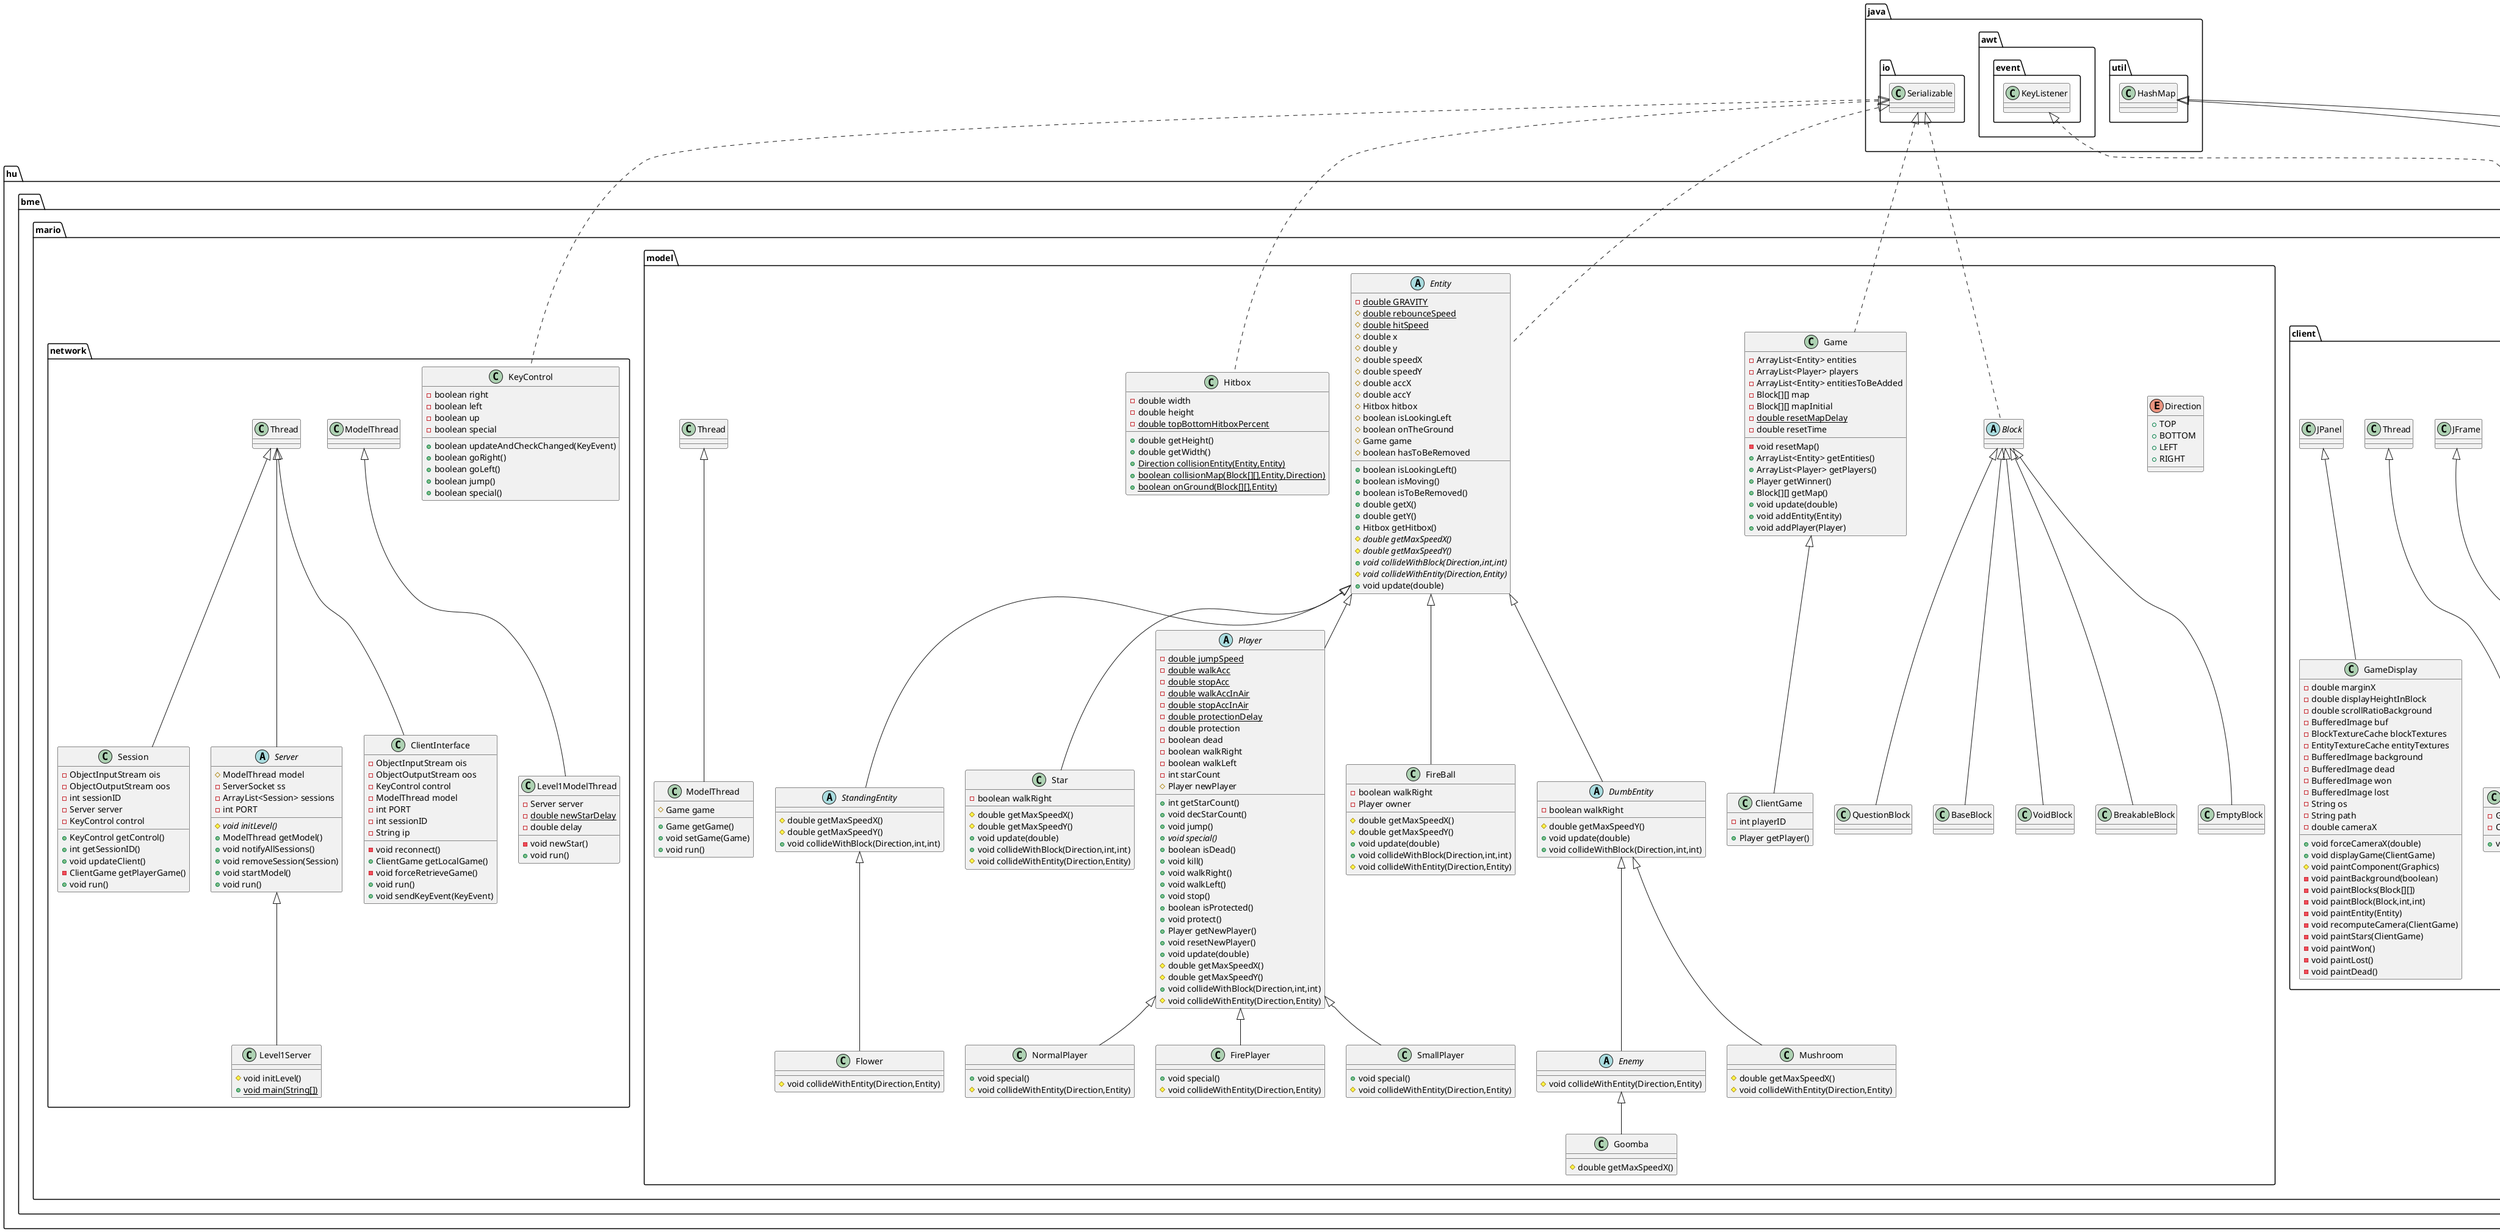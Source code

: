 @startuml
class hu.bme.mario.client.GameFrame {
- GameDisplay display
- DisplayUpdateThread displayUpdateThread
+ {static} void main(String[])
}
enum hu.bme.mario.model.Direction {
+  TOP
+  BOTTOM
+  LEFT
+  RIGHT
}
abstract class hu.bme.mario.model.Enemy {
# void collideWithEntity(Direction,Entity)
}
abstract class hu.bme.mario.model.StandingEntity {
# double getMaxSpeedX()
# double getMaxSpeedY()
+ void collideWithBlock(Direction,int,int)
}
class hu.bme.mario.model.NormalPlayer {
+ void special()
# void collideWithEntity(Direction,Entity)
}
class hu.bme.mario.model.Mushroom {
# double getMaxSpeedX()
# void collideWithEntity(Direction,Entity)
}
class hu.bme.mario.model.ModelThread {
# Game game
+ Game getGame()
+ void setGame(Game)
+ void run()
}
class hu.bme.mario.network.Level1ModelThread {
- Server server
- {static} double newStarDelay
- double delay
- void newStar()
+ void run()
}
class hu.bme.mario.model.Goomba {
# double getMaxSpeedX()
}
class hu.bme.mario.model.QuestionBlock {
}
class hu.bme.mario.network.Level1Server {
# void initLevel()
+ {static} void main(String[])
}
class hu.bme.mario.client.DisplayUpdateThread {
- GameDisplay display
- ClientInterface clientInt
+ void run()
}
class hu.bme.mario.network.Session {
- ObjectInputStream ois
- ObjectOutputStream oos
- int sessionID
- Server server
- KeyControl control
+ KeyControl getControl()
+ int getSessionID()
+ void updateClient()
- ClientGame getPlayerGame()
+ void run()
}
class hu.bme.mario.model.FirePlayer {
+ void special()
# void collideWithEntity(Direction,Entity)
}
interface hu.bme.mario.client.Texture {
+ Image getTexture()
}
abstract class hu.bme.mario.network.Server {
# ModelThread model
- ServerSocket ss
- ArrayList<Session> sessions
- int PORT
# {abstract}void initLevel()
+ ModelThread getModel()
+ void notifyAllSessions()
+ void removeSession(Session)
+ void startModel()
+ void run()
}
class hu.bme.mario.model.SmallPlayer {
+ void special()
# void collideWithEntity(Direction,Entity)
}
class hu.bme.mario.model.BaseBlock {
}
class hu.bme.mario.model.VoidBlock {
}
class hu.bme.mario.model.Star {
- boolean walkRight
# double getMaxSpeedX()
# double getMaxSpeedY()
+ void update(double)
+ void collideWithBlock(Direction,int,int)
# void collideWithEntity(Direction,Entity)
}
abstract class hu.bme.mario.model.Player {
- {static} double jumpSpeed
- {static} double walkAcc
- {static} double stopAcc
- {static} double walkAccInAir
- {static} double stopAccInAir
- {static} double protectionDelay
- double protection
- boolean dead
- boolean walkRight
- boolean walkLeft
- int starCount
# Player newPlayer
+ int getStarCount()
+ void decStarCount()
+ void jump()
+ {abstract}void special()
+ boolean isDead()
+ void kill()
+ void walkRight()
+ void walkLeft()
+ void stop()
+ boolean isProtected()
+ void protect()
+ Player getNewPlayer()
+ void resetNewPlayer()
+ void update(double)
# double getMaxSpeedX()
# double getMaxSpeedY()
+ void collideWithBlock(Direction,int,int)
# void collideWithEntity(Direction,Entity)
}
class hu.bme.mario.model.BreakableBlock {
}
class hu.bme.mario.client.UnanimatedTexture {
- Image texture
- double cycleTime
+ Image getTexture()
}
class hu.bme.mario.model.FireBall {
- boolean walkRight
- Player owner
# double getMaxSpeedX()
# double getMaxSpeedY()
+ void update(double)
+ void collideWithBlock(Direction,int,int)
# void collideWithEntity(Direction,Entity)
}
class hu.bme.mario.model.Flower {
# void collideWithEntity(Direction,Entity)
}
class hu.bme.mario.client.GameDisplay {
- double marginX
- double displayHeightInBlock
- double scrollRatioBackground
- BufferedImage buf
- BlockTextureCache blockTextures
- EntityTextureCache entityTextures
- BufferedImage background
- BufferedImage dead
- BufferedImage won
- BufferedImage lost
- String os
- String path
- double cameraX
+ void forceCameraX(double)
+ void displayGame(ClientGame)
# void paintComponent(Graphics)
- void paintBackground(boolean)
- void paintBlocks(Block[][])
- void paintBlock(Block,int,int)
- void paintEntity(Entity)
- void recomputeCamera(ClientGame)
- void paintStars(ClientGame)
- void paintWon()
- void paintLost()
- void paintDead()
}
abstract class hu.bme.mario.model.Block {
}
abstract class hu.bme.mario.model.DumbEntity {
- boolean walkRight
# double getMaxSpeedY()
+ void update(double)
+ void collideWithBlock(Direction,int,int)
}
class hu.bme.mario.client.EntityTexture {
- Texture standing
- Texture moving
- double width
- double height
- int spriteOffsetX
- int spriteOffsetY
+ Image getMovingTexture()
+ Image getStandingTexture()
+ double getWidth()
+ double getHeight()
+ int getSpriteOffsetX()
+ int getSpriteOffsetY()
}
class hu.bme.mario.network.ClientInterface {
- ObjectInputStream ois
- ObjectOutputStream oos
- KeyControl control
- ModelThread model
- int PORT
- int sessionID
- String ip
- void reconnect()
+ ClientGame getLocalGame()
- void forceRetrieveGame()
+ void run()
+ void sendKeyEvent(KeyEvent)
}
class hu.bme.mario.model.Game {
- ArrayList<Entity> entities
- ArrayList<Player> players
- ArrayList<Entity> entitiesToBeAdded
- Block[][] map
- Block[][] mapInitial
- {static} double resetMapDelay
- double resetTime
- void resetMap()
+ ArrayList<Entity> getEntities()
+ ArrayList<Player> getPlayers()
+ Player getWinner()
+ Block[][] getMap()
+ void update(double)
+ void addEntity(Entity)
+ void addPlayer(Player)
}
abstract class hu.bme.mario.model.Entity {
- {static} double GRAVITY
# {static} double rebounceSpeed
# {static} double hitSpeed
# double x
# double y
# double speedX
# double speedY
# double accX
# double accY
# Hitbox hitbox
# boolean isLookingLeft
# boolean onTheGround
# Game game
# boolean hasToBeRemoved
+ boolean isLookingLeft()
+ boolean isMoving()
+ boolean isToBeRemoved()
+ double getX()
+ double getY()
+ Hitbox getHitbox()
# {abstract}double getMaxSpeedX()
# {abstract}double getMaxSpeedY()
+ {abstract}void collideWithBlock(Direction,int,int)
# {abstract}void collideWithEntity(Direction,Entity)
+ void update(double)
}
class hu.bme.mario.network.KeyControl {
- boolean right
- boolean left
- boolean up
- boolean special
+ boolean updateAndCheckChanged(KeyEvent)
+ boolean goRight()
+ boolean goLeft()
+ boolean jump()
+ boolean special()
}
class hu.bme.mario.model.EmptyBlock {
}
class hu.bme.mario.model.ClientGame {
- int playerID
+ Player getPlayer()
}
class hu.bme.mario.client.EntityTextureCache {
+ void loadTextures()
}
class hu.bme.mario.model.Hitbox {
- double width
- double height
- {static} double topBottomHitboxPercent
+ double getHeight()
+ double getWidth()
+ {static} Direction collisionEntity(Entity,Entity)
+ {static} boolean collisionMap(Block[][],Entity,Direction)
+ {static} boolean onGround(Block[][],Entity)
}
class hu.bme.mario.client.BlockTextureCache {
+ void loadTextures()
}
class hu.bme.mario.client.GameController {
~ ClientInterface networkInterface
+ void keyPressed(KeyEvent)
+ void keyReleased(KeyEvent)
+ void keyTyped(KeyEvent)
}
class hu.bme.mario.client.AnimatedTexture {
- Image[] frames
- double cycleTime
+ Image getTexture()
}


hu.bme.mario.client.JFrame <|-- hu.bme.mario.client.GameFrame
hu.bme.mario.model.DumbEntity <|-- hu.bme.mario.model.Enemy
hu.bme.mario.model.Entity <|-- hu.bme.mario.model.StandingEntity
hu.bme.mario.model.Player <|-- hu.bme.mario.model.NormalPlayer
hu.bme.mario.model.DumbEntity <|-- hu.bme.mario.model.Mushroom
hu.bme.mario.model.Thread <|-- hu.bme.mario.model.ModelThread
hu.bme.mario.network.ModelThread <|-- hu.bme.mario.network.Level1ModelThread
hu.bme.mario.model.Enemy <|-- hu.bme.mario.model.Goomba
hu.bme.mario.model.Block <|-- hu.bme.mario.model.QuestionBlock
hu.bme.mario.network.Server <|-- hu.bme.mario.network.Level1Server
hu.bme.mario.client.Thread <|-- hu.bme.mario.client.DisplayUpdateThread
hu.bme.mario.network.Thread <|-- hu.bme.mario.network.Session
hu.bme.mario.model.Player <|-- hu.bme.mario.model.FirePlayer
hu.bme.mario.network.Thread <|-- hu.bme.mario.network.Server
hu.bme.mario.model.Player <|-- hu.bme.mario.model.SmallPlayer
hu.bme.mario.model.Block <|-- hu.bme.mario.model.BaseBlock
hu.bme.mario.model.Block <|-- hu.bme.mario.model.VoidBlock
hu.bme.mario.model.Entity <|-- hu.bme.mario.model.Star
hu.bme.mario.model.Entity <|-- hu.bme.mario.model.Player
hu.bme.mario.model.Block <|-- hu.bme.mario.model.BreakableBlock
hu.bme.mario.client.Texture <|.. hu.bme.mario.client.UnanimatedTexture
hu.bme.mario.model.Entity <|-- hu.bme.mario.model.FireBall
hu.bme.mario.model.StandingEntity <|-- hu.bme.mario.model.Flower
hu.bme.mario.client.JPanel <|-- hu.bme.mario.client.GameDisplay
java.io.Serializable <|.. hu.bme.mario.model.Block
hu.bme.mario.model.Entity <|-- hu.bme.mario.model.DumbEntity
hu.bme.mario.network.Thread <|-- hu.bme.mario.network.ClientInterface
java.io.Serializable <|.. hu.bme.mario.model.Game
java.io.Serializable <|.. hu.bme.mario.model.Entity
java.io.Serializable <|.. hu.bme.mario.network.KeyControl
hu.bme.mario.model.Block <|-- hu.bme.mario.model.EmptyBlock
hu.bme.mario.model.Game <|-- hu.bme.mario.model.ClientGame
java.util.HashMap <|-- hu.bme.mario.client.EntityTextureCache
java.io.Serializable <|.. hu.bme.mario.model.Hitbox
java.util.HashMap <|-- hu.bme.mario.client.BlockTextureCache
java.awt.event.KeyListener <|.. hu.bme.mario.client.GameController
hu.bme.mario.client.Texture <|.. hu.bme.mario.client.AnimatedTexture
@enduml